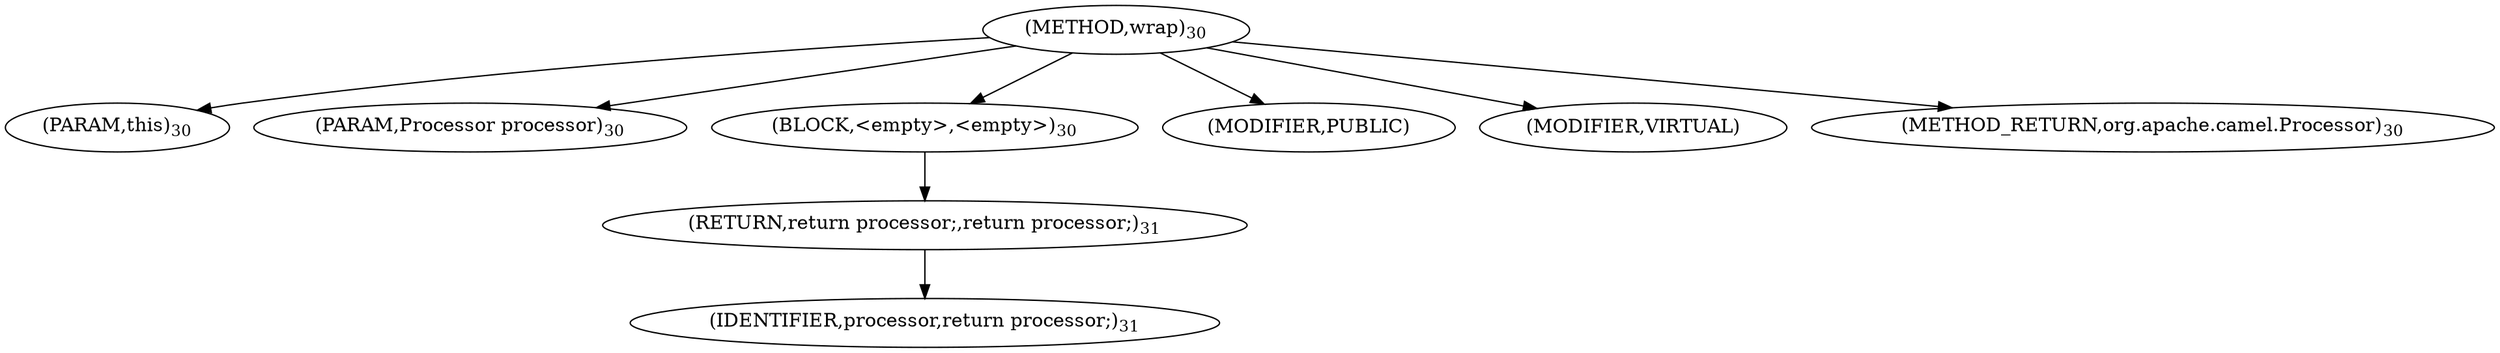 digraph "wrap" {  
"19" [label = <(METHOD,wrap)<SUB>30</SUB>> ]
"20" [label = <(PARAM,this)<SUB>30</SUB>> ]
"21" [label = <(PARAM,Processor processor)<SUB>30</SUB>> ]
"22" [label = <(BLOCK,&lt;empty&gt;,&lt;empty&gt;)<SUB>30</SUB>> ]
"23" [label = <(RETURN,return processor;,return processor;)<SUB>31</SUB>> ]
"24" [label = <(IDENTIFIER,processor,return processor;)<SUB>31</SUB>> ]
"25" [label = <(MODIFIER,PUBLIC)> ]
"26" [label = <(MODIFIER,VIRTUAL)> ]
"27" [label = <(METHOD_RETURN,org.apache.camel.Processor)<SUB>30</SUB>> ]
  "19" -> "20" 
  "19" -> "21" 
  "19" -> "22" 
  "19" -> "25" 
  "19" -> "26" 
  "19" -> "27" 
  "22" -> "23" 
  "23" -> "24" 
}
